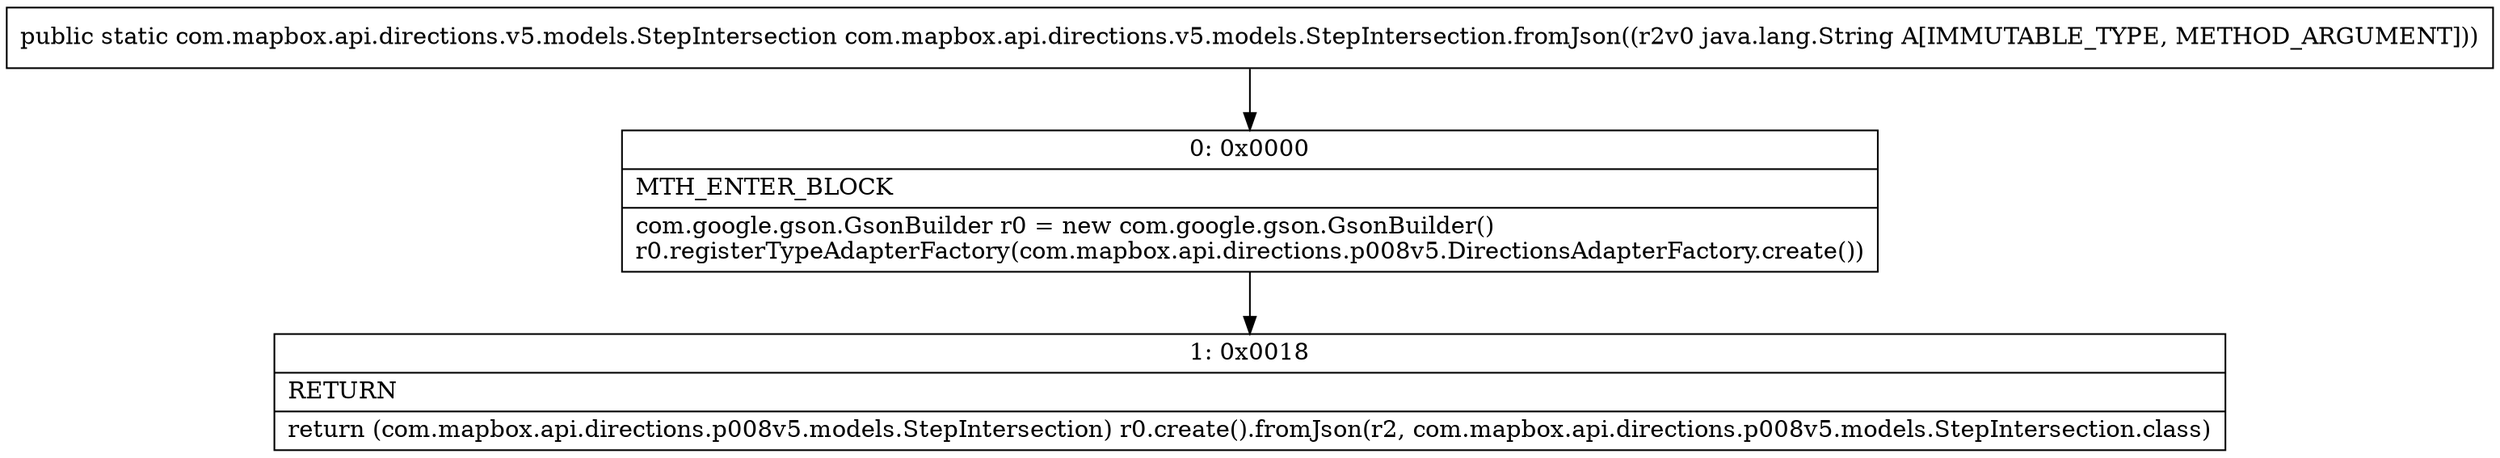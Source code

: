 digraph "CFG forcom.mapbox.api.directions.v5.models.StepIntersection.fromJson(Ljava\/lang\/String;)Lcom\/mapbox\/api\/directions\/v5\/models\/StepIntersection;" {
Node_0 [shape=record,label="{0\:\ 0x0000|MTH_ENTER_BLOCK\l|com.google.gson.GsonBuilder r0 = new com.google.gson.GsonBuilder()\lr0.registerTypeAdapterFactory(com.mapbox.api.directions.p008v5.DirectionsAdapterFactory.create())\l}"];
Node_1 [shape=record,label="{1\:\ 0x0018|RETURN\l|return (com.mapbox.api.directions.p008v5.models.StepIntersection) r0.create().fromJson(r2, com.mapbox.api.directions.p008v5.models.StepIntersection.class)\l}"];
MethodNode[shape=record,label="{public static com.mapbox.api.directions.v5.models.StepIntersection com.mapbox.api.directions.v5.models.StepIntersection.fromJson((r2v0 java.lang.String A[IMMUTABLE_TYPE, METHOD_ARGUMENT])) }"];
MethodNode -> Node_0;
Node_0 -> Node_1;
}

